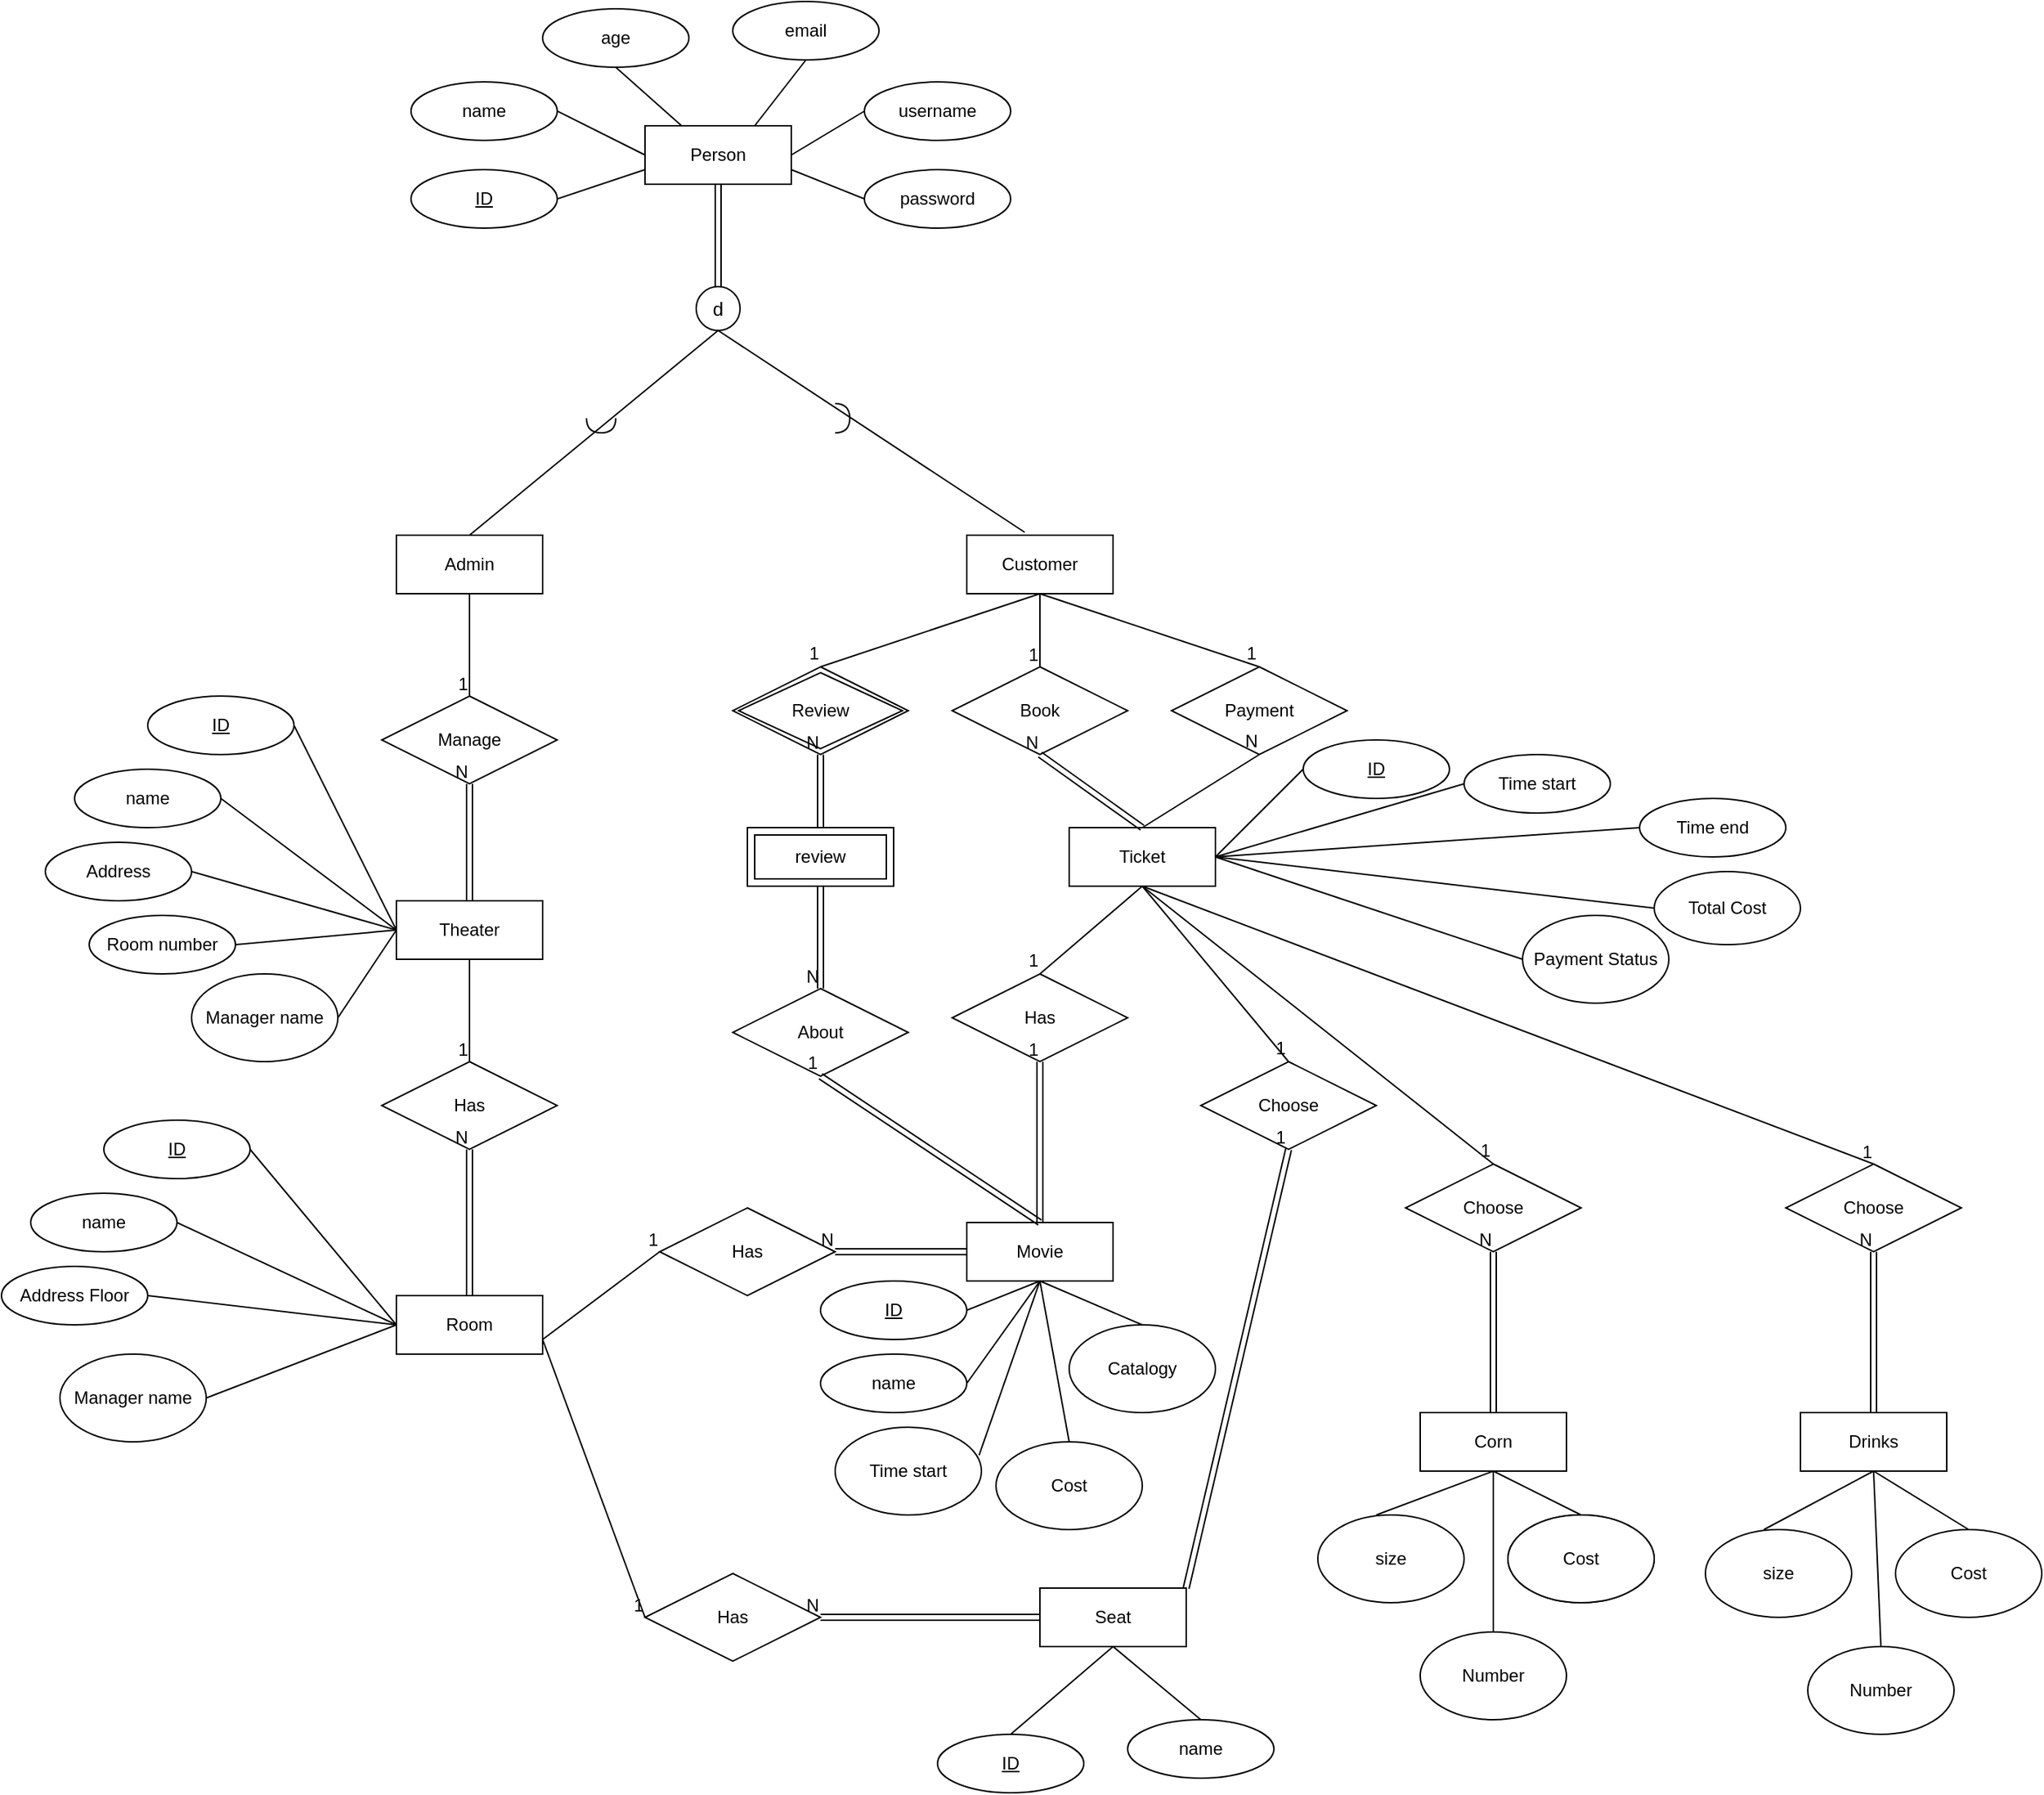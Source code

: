 <mxfile version="26.2.8">
  <diagram name="Page-1" id="jQQS2hTM02gsKOuq-nK2">
    <mxGraphModel grid="1" page="1" gridSize="10" guides="1" tooltips="1" connect="1" arrows="1" fold="1" pageScale="1" pageWidth="850" pageHeight="1100" math="0" shadow="0">
      <root>
        <mxCell id="0" />
        <mxCell id="1" parent="0" />
        <mxCell id="7-ob3IuswTiZcv99BjIB-8" value="Has" style="shape=rhombus;perimeter=rhombusPerimeter;whiteSpace=wrap;html=1;align=center;" vertex="1" parent="1">
          <mxGeometry x="110" y="720" width="120" height="60" as="geometry" />
        </mxCell>
        <mxCell id="_--J6qIQ7UiP5LorRggZ-1" value="Person" style="whiteSpace=wrap;html=1;align=center;" vertex="1" parent="1">
          <mxGeometry x="290" y="80" width="100" height="40" as="geometry" />
        </mxCell>
        <mxCell id="_--J6qIQ7UiP5LorRggZ-2" value="name" style="ellipse;whiteSpace=wrap;html=1;align=center;" vertex="1" parent="1">
          <mxGeometry x="130" y="50" width="100" height="40" as="geometry" />
        </mxCell>
        <mxCell id="_--J6qIQ7UiP5LorRggZ-4" value="email" style="ellipse;whiteSpace=wrap;html=1;align=center;" vertex="1" parent="1">
          <mxGeometry x="350" y="-5" width="100" height="40" as="geometry" />
        </mxCell>
        <mxCell id="_--J6qIQ7UiP5LorRggZ-5" value="username" style="ellipse;whiteSpace=wrap;html=1;align=center;" vertex="1" parent="1">
          <mxGeometry x="440" y="50" width="100" height="40" as="geometry" />
        </mxCell>
        <mxCell id="_--J6qIQ7UiP5LorRggZ-6" value="password" style="ellipse;whiteSpace=wrap;html=1;align=center;" vertex="1" parent="1">
          <mxGeometry x="440" y="110" width="100" height="40" as="geometry" />
        </mxCell>
        <mxCell id="_--J6qIQ7UiP5LorRggZ-7" value="ID" style="ellipse;whiteSpace=wrap;html=1;align=center;fontStyle=4;" vertex="1" parent="1">
          <mxGeometry x="130" y="110" width="100" height="40" as="geometry" />
        </mxCell>
        <mxCell id="_--J6qIQ7UiP5LorRggZ-9" value="age" style="ellipse;whiteSpace=wrap;html=1;align=center;" vertex="1" parent="1">
          <mxGeometry x="220" width="100" height="40" as="geometry" />
        </mxCell>
        <mxCell id="_--J6qIQ7UiP5LorRggZ-11" value="" style="endArrow=none;html=1;rounded=0;exitX=1;exitY=0.5;exitDx=0;exitDy=0;entryX=0;entryY=0.75;entryDx=0;entryDy=0;" edge="1" parent="1" source="_--J6qIQ7UiP5LorRggZ-7" target="_--J6qIQ7UiP5LorRggZ-1">
          <mxGeometry width="50" height="50" relative="1" as="geometry">
            <mxPoint x="400" y="170" as="sourcePoint" />
            <mxPoint x="450" y="120" as="targetPoint" />
          </mxGeometry>
        </mxCell>
        <mxCell id="_--J6qIQ7UiP5LorRggZ-12" value="" style="endArrow=none;html=1;rounded=0;exitX=0;exitY=0.5;exitDx=0;exitDy=0;entryX=1;entryY=0.5;entryDx=0;entryDy=0;" edge="1" parent="1" source="_--J6qIQ7UiP5LorRggZ-1" target="_--J6qIQ7UiP5LorRggZ-2">
          <mxGeometry width="50" height="50" relative="1" as="geometry">
            <mxPoint x="240" y="140" as="sourcePoint" />
            <mxPoint x="300" y="120" as="targetPoint" />
          </mxGeometry>
        </mxCell>
        <mxCell id="_--J6qIQ7UiP5LorRggZ-13" value="" style="endArrow=none;html=1;rounded=0;exitX=0.25;exitY=0;exitDx=0;exitDy=0;entryX=0.5;entryY=1;entryDx=0;entryDy=0;" edge="1" parent="1" source="_--J6qIQ7UiP5LorRggZ-1" target="_--J6qIQ7UiP5LorRggZ-9">
          <mxGeometry width="50" height="50" relative="1" as="geometry">
            <mxPoint x="300" y="110" as="sourcePoint" />
            <mxPoint x="240" y="80" as="targetPoint" />
          </mxGeometry>
        </mxCell>
        <mxCell id="_--J6qIQ7UiP5LorRggZ-14" value="" style="endArrow=none;html=1;rounded=0;exitX=0.75;exitY=0;exitDx=0;exitDy=0;entryX=0.5;entryY=1;entryDx=0;entryDy=0;" edge="1" parent="1" source="_--J6qIQ7UiP5LorRggZ-1" target="_--J6qIQ7UiP5LorRggZ-4">
          <mxGeometry width="50" height="50" relative="1" as="geometry">
            <mxPoint x="325" y="90" as="sourcePoint" />
            <mxPoint x="280" y="50" as="targetPoint" />
          </mxGeometry>
        </mxCell>
        <mxCell id="_--J6qIQ7UiP5LorRggZ-15" value="" style="endArrow=none;html=1;rounded=0;exitX=1;exitY=0.5;exitDx=0;exitDy=0;entryX=0;entryY=0.5;entryDx=0;entryDy=0;" edge="1" parent="1" source="_--J6qIQ7UiP5LorRggZ-1" target="_--J6qIQ7UiP5LorRggZ-5">
          <mxGeometry width="50" height="50" relative="1" as="geometry">
            <mxPoint x="375" y="90" as="sourcePoint" />
            <mxPoint x="410" y="45" as="targetPoint" />
          </mxGeometry>
        </mxCell>
        <mxCell id="_--J6qIQ7UiP5LorRggZ-16" value="" style="endArrow=none;html=1;rounded=0;exitX=1;exitY=0.75;exitDx=0;exitDy=0;entryX=0;entryY=0.5;entryDx=0;entryDy=0;" edge="1" parent="1" source="_--J6qIQ7UiP5LorRggZ-1" target="_--J6qIQ7UiP5LorRggZ-6">
          <mxGeometry width="50" height="50" relative="1" as="geometry">
            <mxPoint x="400" y="110" as="sourcePoint" />
            <mxPoint x="450" y="80" as="targetPoint" />
          </mxGeometry>
        </mxCell>
        <mxCell id="_--J6qIQ7UiP5LorRggZ-20" value="" style="shape=link;html=1;rounded=0;exitX=0.5;exitY=1;exitDx=0;exitDy=0;entryX=0.5;entryY=0;entryDx=0;entryDy=0;" edge="1" parent="1" source="_--J6qIQ7UiP5LorRggZ-1" target="_--J6qIQ7UiP5LorRggZ-21">
          <mxGeometry width="100" relative="1" as="geometry">
            <mxPoint x="370" y="140" as="sourcePoint" />
            <mxPoint x="340" y="240" as="targetPoint" />
          </mxGeometry>
        </mxCell>
        <mxCell id="_--J6qIQ7UiP5LorRggZ-21" value="d" style="ellipse;whiteSpace=wrap;html=1;aspect=fixed;fontFamily=Helvetica;fontSize=13;fontColor=default;labelBackgroundColor=default;" vertex="1" parent="1">
          <mxGeometry x="325.0" y="190" width="30" height="30" as="geometry" />
        </mxCell>
        <mxCell id="_--J6qIQ7UiP5LorRggZ-22" value="" style="endArrow=none;html=1;rounded=0;exitX=0.5;exitY=1;exitDx=0;exitDy=0;entryX=0.5;entryY=0;entryDx=0;entryDy=0;" edge="1" parent="1" source="_--J6qIQ7UiP5LorRggZ-21" target="_--J6qIQ7UiP5LorRggZ-23">
          <mxGeometry width="50" height="50" relative="1" as="geometry">
            <mxPoint x="540" y="170" as="sourcePoint" />
            <mxPoint x="590" y="120" as="targetPoint" />
          </mxGeometry>
        </mxCell>
        <mxCell id="_--J6qIQ7UiP5LorRggZ-23" value="Admin" style="whiteSpace=wrap;html=1;align=center;" vertex="1" parent="1">
          <mxGeometry x="120" y="360" width="100" height="40" as="geometry" />
        </mxCell>
        <mxCell id="_--J6qIQ7UiP5LorRggZ-24" value="Customer" style="whiteSpace=wrap;html=1;align=center;" vertex="1" parent="1">
          <mxGeometry x="510" y="360" width="100" height="40" as="geometry" />
        </mxCell>
        <mxCell id="_--J6qIQ7UiP5LorRggZ-25" value="" style="endArrow=none;html=1;rounded=0;exitX=0.5;exitY=1;exitDx=0;exitDy=0;entryX=0.396;entryY=-0.05;entryDx=0;entryDy=0;entryPerimeter=0;" edge="1" parent="1" source="_--J6qIQ7UiP5LorRggZ-21" target="_--J6qIQ7UiP5LorRggZ-24">
          <mxGeometry width="50" height="50" relative="1" as="geometry">
            <mxPoint x="550" y="180" as="sourcePoint" />
            <mxPoint x="600" y="130" as="targetPoint" />
          </mxGeometry>
        </mxCell>
        <mxCell id="_--J6qIQ7UiP5LorRggZ-26" value="" style="shape=requiredInterface;html=1;verticalLabelPosition=bottom;sketch=0;direction=east;" vertex="1" parent="1">
          <mxGeometry x="420" y="270" width="10" height="20" as="geometry" />
        </mxCell>
        <mxCell id="_--J6qIQ7UiP5LorRggZ-29" value="" style="shape=requiredInterface;html=1;verticalLabelPosition=bottom;sketch=0;direction=south;" vertex="1" parent="1">
          <mxGeometry x="250" y="280" width="20" height="10" as="geometry" />
        </mxCell>
        <mxCell id="_--J6qIQ7UiP5LorRggZ-31" value="Movie" style="whiteSpace=wrap;html=1;align=center;" vertex="1" parent="1">
          <mxGeometry x="510" y="830" width="100" height="40" as="geometry" />
        </mxCell>
        <mxCell id="_--J6qIQ7UiP5LorRggZ-32" value="Theater" style="whiteSpace=wrap;html=1;align=center;" vertex="1" parent="1">
          <mxGeometry x="120" y="610" width="100" height="40" as="geometry" />
        </mxCell>
        <mxCell id="_--J6qIQ7UiP5LorRggZ-33" value="Seat" style="whiteSpace=wrap;html=1;align=center;" vertex="1" parent="1">
          <mxGeometry x="560" y="1080" width="100" height="40" as="geometry" />
        </mxCell>
        <mxCell id="_--J6qIQ7UiP5LorRggZ-34" value="Ticket" style="whiteSpace=wrap;html=1;align=center;" vertex="1" parent="1">
          <mxGeometry x="580" y="560" width="100" height="40" as="geometry" />
        </mxCell>
        <mxCell id="7-ob3IuswTiZcv99BjIB-2" value="Manage" style="shape=rhombus;perimeter=rhombusPerimeter;whiteSpace=wrap;html=1;align=center;" vertex="1" parent="1">
          <mxGeometry x="110" y="470" width="120" height="60" as="geometry" />
        </mxCell>
        <mxCell id="7-ob3IuswTiZcv99BjIB-4" value="" style="endArrow=none;html=1;rounded=0;entryX=0.5;entryY=0;entryDx=0;entryDy=0;exitX=0.5;exitY=1;exitDx=0;exitDy=0;" edge="1" parent="1" source="_--J6qIQ7UiP5LorRggZ-23" target="7-ob3IuswTiZcv99BjIB-2">
          <mxGeometry relative="1" as="geometry">
            <mxPoint x="350" y="560" as="sourcePoint" />
            <mxPoint x="510" y="560" as="targetPoint" />
          </mxGeometry>
        </mxCell>
        <mxCell id="7-ob3IuswTiZcv99BjIB-5" value="1" style="resizable=0;html=1;whiteSpace=wrap;align=right;verticalAlign=bottom;" connectable="0" vertex="1" parent="7-ob3IuswTiZcv99BjIB-4">
          <mxGeometry x="1" relative="1" as="geometry" />
        </mxCell>
        <mxCell id="7-ob3IuswTiZcv99BjIB-6" value="" style="shape=link;html=1;rounded=0;entryX=0.5;entryY=1;entryDx=0;entryDy=0;exitX=0.5;exitY=0;exitDx=0;exitDy=0;" edge="1" parent="1" source="_--J6qIQ7UiP5LorRggZ-32" target="7-ob3IuswTiZcv99BjIB-2">
          <mxGeometry relative="1" as="geometry">
            <mxPoint x="350" y="560" as="sourcePoint" />
            <mxPoint x="510" y="560" as="targetPoint" />
          </mxGeometry>
        </mxCell>
        <mxCell id="7-ob3IuswTiZcv99BjIB-7" value="N" style="resizable=0;html=1;whiteSpace=wrap;align=right;verticalAlign=bottom;" connectable="0" vertex="1" parent="7-ob3IuswTiZcv99BjIB-6">
          <mxGeometry x="1" relative="1" as="geometry" />
        </mxCell>
        <mxCell id="7-ob3IuswTiZcv99BjIB-9" value="Room" style="whiteSpace=wrap;html=1;align=center;" vertex="1" parent="1">
          <mxGeometry x="120" y="880" width="100" height="40" as="geometry" />
        </mxCell>
        <mxCell id="7-ob3IuswTiZcv99BjIB-10" value="" style="endArrow=none;html=1;rounded=0;entryX=0.5;entryY=0;entryDx=0;entryDy=0;exitX=0.5;exitY=1;exitDx=0;exitDy=0;" edge="1" parent="1" source="_--J6qIQ7UiP5LorRggZ-32" target="7-ob3IuswTiZcv99BjIB-8">
          <mxGeometry relative="1" as="geometry">
            <mxPoint x="180" y="410" as="sourcePoint" />
            <mxPoint x="180" y="480" as="targetPoint" />
          </mxGeometry>
        </mxCell>
        <mxCell id="7-ob3IuswTiZcv99BjIB-11" value="1" style="resizable=0;html=1;whiteSpace=wrap;align=right;verticalAlign=bottom;" connectable="0" vertex="1" parent="7-ob3IuswTiZcv99BjIB-10">
          <mxGeometry x="1" relative="1" as="geometry" />
        </mxCell>
        <mxCell id="7-ob3IuswTiZcv99BjIB-12" value="" style="shape=link;html=1;rounded=0;entryX=0.5;entryY=1;entryDx=0;entryDy=0;exitX=0.5;exitY=0;exitDx=0;exitDy=0;" edge="1" parent="1" source="7-ob3IuswTiZcv99BjIB-9" target="7-ob3IuswTiZcv99BjIB-8">
          <mxGeometry relative="1" as="geometry">
            <mxPoint x="180" y="620" as="sourcePoint" />
            <mxPoint x="180" y="540" as="targetPoint" />
          </mxGeometry>
        </mxCell>
        <mxCell id="7-ob3IuswTiZcv99BjIB-13" value="N" style="resizable=0;html=1;whiteSpace=wrap;align=right;verticalAlign=bottom;" connectable="0" vertex="1" parent="7-ob3IuswTiZcv99BjIB-12">
          <mxGeometry x="1" relative="1" as="geometry" />
        </mxCell>
        <mxCell id="7-ob3IuswTiZcv99BjIB-17" value="Has" style="shape=rhombus;perimeter=rhombusPerimeter;whiteSpace=wrap;html=1;align=center;" vertex="1" parent="1">
          <mxGeometry x="300" y="820" width="120" height="60" as="geometry" />
        </mxCell>
        <mxCell id="7-ob3IuswTiZcv99BjIB-18" value="Has" style="shape=rhombus;perimeter=rhombusPerimeter;whiteSpace=wrap;html=1;align=center;" vertex="1" parent="1">
          <mxGeometry x="290" y="1070" width="120" height="60" as="geometry" />
        </mxCell>
        <mxCell id="7-ob3IuswTiZcv99BjIB-19" value="" style="endArrow=none;html=1;rounded=0;entryX=0;entryY=0.5;entryDx=0;entryDy=0;exitX=1;exitY=0.75;exitDx=0;exitDy=0;" edge="1" parent="1" source="7-ob3IuswTiZcv99BjIB-9" target="7-ob3IuswTiZcv99BjIB-17">
          <mxGeometry relative="1" as="geometry">
            <mxPoint x="350" y="820" as="sourcePoint" />
            <mxPoint x="510" y="820" as="targetPoint" />
          </mxGeometry>
        </mxCell>
        <mxCell id="7-ob3IuswTiZcv99BjIB-20" value="1" style="resizable=0;html=1;whiteSpace=wrap;align=right;verticalAlign=bottom;" connectable="0" vertex="1" parent="7-ob3IuswTiZcv99BjIB-19">
          <mxGeometry x="1" relative="1" as="geometry" />
        </mxCell>
        <mxCell id="7-ob3IuswTiZcv99BjIB-21" value="" style="endArrow=none;html=1;rounded=0;entryX=0;entryY=0.5;entryDx=0;entryDy=0;exitX=1;exitY=0.75;exitDx=0;exitDy=0;" edge="1" parent="1" source="7-ob3IuswTiZcv99BjIB-9" target="7-ob3IuswTiZcv99BjIB-18">
          <mxGeometry relative="1" as="geometry">
            <mxPoint x="350" y="820" as="sourcePoint" />
            <mxPoint x="510" y="820" as="targetPoint" />
          </mxGeometry>
        </mxCell>
        <mxCell id="7-ob3IuswTiZcv99BjIB-22" value="1" style="resizable=0;html=1;whiteSpace=wrap;align=right;verticalAlign=bottom;" connectable="0" vertex="1" parent="7-ob3IuswTiZcv99BjIB-21">
          <mxGeometry x="1" relative="1" as="geometry" />
        </mxCell>
        <mxCell id="7-ob3IuswTiZcv99BjIB-23" value="" style="shape=link;html=1;rounded=0;entryX=1;entryY=0.5;entryDx=0;entryDy=0;exitX=0;exitY=0.5;exitDx=0;exitDy=0;" edge="1" parent="1" source="_--J6qIQ7UiP5LorRggZ-31" target="7-ob3IuswTiZcv99BjIB-17">
          <mxGeometry relative="1" as="geometry">
            <mxPoint x="350" y="820" as="sourcePoint" />
            <mxPoint x="510" y="820" as="targetPoint" />
          </mxGeometry>
        </mxCell>
        <mxCell id="7-ob3IuswTiZcv99BjIB-24" value="N" style="resizable=0;html=1;whiteSpace=wrap;align=right;verticalAlign=bottom;" connectable="0" vertex="1" parent="7-ob3IuswTiZcv99BjIB-23">
          <mxGeometry x="1" relative="1" as="geometry" />
        </mxCell>
        <mxCell id="7-ob3IuswTiZcv99BjIB-25" value="" style="shape=link;html=1;rounded=0;entryX=1;entryY=0.5;entryDx=0;entryDy=0;exitX=0;exitY=0.5;exitDx=0;exitDy=0;" edge="1" parent="1" source="_--J6qIQ7UiP5LorRggZ-33" target="7-ob3IuswTiZcv99BjIB-18">
          <mxGeometry relative="1" as="geometry">
            <mxPoint x="350" y="820" as="sourcePoint" />
            <mxPoint x="510" y="820" as="targetPoint" />
          </mxGeometry>
        </mxCell>
        <mxCell id="7-ob3IuswTiZcv99BjIB-26" value="N" style="resizable=0;html=1;whiteSpace=wrap;align=right;verticalAlign=bottom;" connectable="0" vertex="1" parent="7-ob3IuswTiZcv99BjIB-25">
          <mxGeometry x="1" relative="1" as="geometry" />
        </mxCell>
        <mxCell id="7-ob3IuswTiZcv99BjIB-27" value="Book" style="shape=rhombus;perimeter=rhombusPerimeter;whiteSpace=wrap;html=1;align=center;" vertex="1" parent="1">
          <mxGeometry x="500" y="450" width="120" height="60" as="geometry" />
        </mxCell>
        <mxCell id="7-ob3IuswTiZcv99BjIB-28" value="" style="endArrow=none;html=1;rounded=0;entryX=0.5;entryY=0;entryDx=0;entryDy=0;exitX=0.5;exitY=1;exitDx=0;exitDy=0;" edge="1" parent="1" source="_--J6qIQ7UiP5LorRggZ-24" target="7-ob3IuswTiZcv99BjIB-27">
          <mxGeometry relative="1" as="geometry">
            <mxPoint x="400" y="530" as="sourcePoint" />
            <mxPoint x="520" y="830" as="targetPoint" />
          </mxGeometry>
        </mxCell>
        <mxCell id="7-ob3IuswTiZcv99BjIB-29" value="1" style="resizable=0;html=1;whiteSpace=wrap;align=right;verticalAlign=bottom;" connectable="0" vertex="1" parent="7-ob3IuswTiZcv99BjIB-28">
          <mxGeometry x="1" relative="1" as="geometry" />
        </mxCell>
        <mxCell id="7-ob3IuswTiZcv99BjIB-30" value="" style="shape=link;html=1;rounded=0;entryX=0.5;entryY=1;entryDx=0;entryDy=0;exitX=0.5;exitY=0;exitDx=0;exitDy=0;" edge="1" parent="1" source="_--J6qIQ7UiP5LorRggZ-34" target="7-ob3IuswTiZcv99BjIB-27">
          <mxGeometry relative="1" as="geometry">
            <mxPoint x="560" y="860" as="sourcePoint" />
            <mxPoint x="520" y="830" as="targetPoint" />
          </mxGeometry>
        </mxCell>
        <mxCell id="7-ob3IuswTiZcv99BjIB-31" value="N" style="resizable=0;html=1;whiteSpace=wrap;align=right;verticalAlign=bottom;" connectable="0" vertex="1" parent="7-ob3IuswTiZcv99BjIB-30">
          <mxGeometry x="1" relative="1" as="geometry" />
        </mxCell>
        <mxCell id="7-ob3IuswTiZcv99BjIB-35" value="Payment" style="shape=rhombus;perimeter=rhombusPerimeter;whiteSpace=wrap;html=1;align=center;" vertex="1" parent="1">
          <mxGeometry x="650" y="450" width="120" height="60" as="geometry" />
        </mxCell>
        <mxCell id="7-ob3IuswTiZcv99BjIB-36" value="" style="endArrow=none;html=1;rounded=0;entryX=0.5;entryY=0;entryDx=0;entryDy=0;exitX=0.5;exitY=1;exitDx=0;exitDy=0;" edge="1" parent="1" source="_--J6qIQ7UiP5LorRggZ-24" target="7-ob3IuswTiZcv99BjIB-35">
          <mxGeometry relative="1" as="geometry">
            <mxPoint x="720" y="400" as="sourcePoint" />
            <mxPoint x="680" y="830" as="targetPoint" />
          </mxGeometry>
        </mxCell>
        <mxCell id="7-ob3IuswTiZcv99BjIB-37" value="1" style="resizable=0;html=1;whiteSpace=wrap;align=right;verticalAlign=bottom;" connectable="0" vertex="1" parent="7-ob3IuswTiZcv99BjIB-36">
          <mxGeometry x="1" relative="1" as="geometry" />
        </mxCell>
        <mxCell id="7-ob3IuswTiZcv99BjIB-40" value="Has" style="shape=rhombus;perimeter=rhombusPerimeter;whiteSpace=wrap;html=1;align=center;" vertex="1" parent="1">
          <mxGeometry x="500" y="660" width="120" height="60" as="geometry" />
        </mxCell>
        <mxCell id="7-ob3IuswTiZcv99BjIB-41" value="" style="endArrow=none;html=1;rounded=0;entryX=0.5;entryY=0;entryDx=0;entryDy=0;exitX=0.5;exitY=1;exitDx=0;exitDy=0;" edge="1" parent="1" source="_--J6qIQ7UiP5LorRggZ-34" target="7-ob3IuswTiZcv99BjIB-40">
          <mxGeometry relative="1" as="geometry">
            <mxPoint x="770" y="500" as="sourcePoint" />
            <mxPoint x="730" y="730" as="targetPoint" />
          </mxGeometry>
        </mxCell>
        <mxCell id="7-ob3IuswTiZcv99BjIB-42" value="1" style="resizable=0;html=1;whiteSpace=wrap;align=right;verticalAlign=bottom;" connectable="0" vertex="1" parent="7-ob3IuswTiZcv99BjIB-41">
          <mxGeometry x="1" relative="1" as="geometry" />
        </mxCell>
        <mxCell id="7-ob3IuswTiZcv99BjIB-45" value="" style="shape=link;html=1;rounded=0;entryX=0.5;entryY=1;entryDx=0;entryDy=0;exitX=0.5;exitY=0;exitDx=0;exitDy=0;" edge="1" parent="1" source="_--J6qIQ7UiP5LorRggZ-31" target="7-ob3IuswTiZcv99BjIB-40">
          <mxGeometry relative="1" as="geometry">
            <mxPoint x="350" y="800" as="sourcePoint" />
            <mxPoint x="510" y="800" as="targetPoint" />
          </mxGeometry>
        </mxCell>
        <mxCell id="7-ob3IuswTiZcv99BjIB-46" value="1" style="resizable=0;html=1;whiteSpace=wrap;align=right;verticalAlign=bottom;" connectable="0" vertex="1" parent="7-ob3IuswTiZcv99BjIB-45">
          <mxGeometry x="1" relative="1" as="geometry" />
        </mxCell>
        <mxCell id="7-ob3IuswTiZcv99BjIB-47" value="" style="endArrow=none;html=1;rounded=0;entryX=0.5;entryY=1;entryDx=0;entryDy=0;exitX=0.5;exitY=0;exitDx=0;exitDy=0;" edge="1" parent="1" source="_--J6qIQ7UiP5LorRggZ-34" target="7-ob3IuswTiZcv99BjIB-35">
          <mxGeometry relative="1" as="geometry">
            <mxPoint x="350" y="550" as="sourcePoint" />
            <mxPoint x="510" y="550" as="targetPoint" />
          </mxGeometry>
        </mxCell>
        <mxCell id="7-ob3IuswTiZcv99BjIB-48" value="N" style="resizable=0;html=1;whiteSpace=wrap;align=right;verticalAlign=bottom;" connectable="0" vertex="1" parent="7-ob3IuswTiZcv99BjIB-47">
          <mxGeometry x="1" relative="1" as="geometry" />
        </mxCell>
        <mxCell id="7-ob3IuswTiZcv99BjIB-49" value="Choose" style="shape=rhombus;perimeter=rhombusPerimeter;whiteSpace=wrap;html=1;align=center;" vertex="1" parent="1">
          <mxGeometry x="670" y="720" width="120" height="60" as="geometry" />
        </mxCell>
        <mxCell id="7-ob3IuswTiZcv99BjIB-50" value="" style="endArrow=none;html=1;rounded=0;entryX=0.5;entryY=0;entryDx=0;entryDy=0;exitX=0.5;exitY=1;exitDx=0;exitDy=0;" edge="1" parent="1" source="_--J6qIQ7UiP5LorRggZ-34" target="7-ob3IuswTiZcv99BjIB-49">
          <mxGeometry relative="1" as="geometry">
            <mxPoint x="730" y="600" as="sourcePoint" />
            <mxPoint x="900" y="730" as="targetPoint" />
          </mxGeometry>
        </mxCell>
        <mxCell id="7-ob3IuswTiZcv99BjIB-51" value="1" style="resizable=0;html=1;whiteSpace=wrap;align=right;verticalAlign=bottom;" connectable="0" vertex="1" parent="7-ob3IuswTiZcv99BjIB-50">
          <mxGeometry x="1" relative="1" as="geometry" />
        </mxCell>
        <mxCell id="7-ob3IuswTiZcv99BjIB-52" value="" style="shape=link;html=1;rounded=0;entryX=0.5;entryY=1;entryDx=0;entryDy=0;exitX=1;exitY=0;exitDx=0;exitDy=0;" edge="1" parent="1" source="_--J6qIQ7UiP5LorRggZ-33" target="7-ob3IuswTiZcv99BjIB-49">
          <mxGeometry relative="1" as="geometry">
            <mxPoint x="730" y="830" as="sourcePoint" />
            <mxPoint x="680" y="800" as="targetPoint" />
          </mxGeometry>
        </mxCell>
        <mxCell id="7-ob3IuswTiZcv99BjIB-53" value="1" style="resizable=0;html=1;whiteSpace=wrap;align=right;verticalAlign=bottom;" connectable="0" vertex="1" parent="7-ob3IuswTiZcv99BjIB-52">
          <mxGeometry x="1" relative="1" as="geometry" />
        </mxCell>
        <mxCell id="7-ob3IuswTiZcv99BjIB-54" value="Review" style="shape=rhombus;double=1;perimeter=rhombusPerimeter;whiteSpace=wrap;html=1;align=center;" vertex="1" parent="1">
          <mxGeometry x="350" y="450" width="120" height="60" as="geometry" />
        </mxCell>
        <mxCell id="7-ob3IuswTiZcv99BjIB-55" value="" style="endArrow=none;html=1;rounded=0;entryX=0.5;entryY=0;entryDx=0;entryDy=0;exitX=0.5;exitY=1;exitDx=0;exitDy=0;" edge="1" parent="1" source="_--J6qIQ7UiP5LorRggZ-24" target="7-ob3IuswTiZcv99BjIB-54">
          <mxGeometry relative="1" as="geometry">
            <mxPoint x="350" y="540" as="sourcePoint" />
            <mxPoint x="510" y="540" as="targetPoint" />
          </mxGeometry>
        </mxCell>
        <mxCell id="7-ob3IuswTiZcv99BjIB-56" value="1" style="resizable=0;html=1;whiteSpace=wrap;align=right;verticalAlign=bottom;" connectable="0" vertex="1" parent="7-ob3IuswTiZcv99BjIB-55">
          <mxGeometry x="1" relative="1" as="geometry" />
        </mxCell>
        <mxCell id="7-ob3IuswTiZcv99BjIB-57" value="" style="shape=link;html=1;rounded=0;entryX=0.5;entryY=1;entryDx=0;entryDy=0;exitX=0.5;exitY=0;exitDx=0;exitDy=0;" edge="1" parent="1" source="7-ob3IuswTiZcv99BjIB-59" target="7-ob3IuswTiZcv99BjIB-54">
          <mxGeometry relative="1" as="geometry">
            <mxPoint x="410" y="600" as="sourcePoint" />
            <mxPoint x="510" y="540" as="targetPoint" />
          </mxGeometry>
        </mxCell>
        <mxCell id="7-ob3IuswTiZcv99BjIB-58" value="N" style="resizable=0;html=1;whiteSpace=wrap;align=right;verticalAlign=bottom;" connectable="0" vertex="1" parent="7-ob3IuswTiZcv99BjIB-57">
          <mxGeometry x="1" relative="1" as="geometry" />
        </mxCell>
        <mxCell id="7-ob3IuswTiZcv99BjIB-59" value="review" style="shape=ext;margin=3;double=1;whiteSpace=wrap;html=1;align=center;" vertex="1" parent="1">
          <mxGeometry x="360" y="560" width="100" height="40" as="geometry" />
        </mxCell>
        <mxCell id="7-ob3IuswTiZcv99BjIB-60" value="About" style="shape=rhombus;perimeter=rhombusPerimeter;whiteSpace=wrap;html=1;align=center;" vertex="1" parent="1">
          <mxGeometry x="350" y="670" width="120" height="60" as="geometry" />
        </mxCell>
        <mxCell id="7-ob3IuswTiZcv99BjIB-63" value="" style="shape=link;html=1;rounded=0;exitX=0.5;exitY=1;exitDx=0;exitDy=0;entryX=0.5;entryY=0;entryDx=0;entryDy=0;" edge="1" parent="1" source="7-ob3IuswTiZcv99BjIB-59" target="7-ob3IuswTiZcv99BjIB-60">
          <mxGeometry relative="1" as="geometry">
            <mxPoint x="570" y="570" as="sourcePoint" />
            <mxPoint x="410" y="670" as="targetPoint" />
          </mxGeometry>
        </mxCell>
        <mxCell id="7-ob3IuswTiZcv99BjIB-64" value="N" style="resizable=0;html=1;whiteSpace=wrap;align=right;verticalAlign=bottom;" connectable="0" vertex="1" parent="7-ob3IuswTiZcv99BjIB-63">
          <mxGeometry x="1" relative="1" as="geometry" />
        </mxCell>
        <mxCell id="7-ob3IuswTiZcv99BjIB-65" value="" style="shape=link;html=1;rounded=0;exitX=0.5;exitY=0;exitDx=0;exitDy=0;entryX=0.5;entryY=1;entryDx=0;entryDy=0;" edge="1" parent="1" source="_--J6qIQ7UiP5LorRggZ-31" target="7-ob3IuswTiZcv99BjIB-60">
          <mxGeometry relative="1" as="geometry">
            <mxPoint x="320" y="730" as="sourcePoint" />
            <mxPoint x="480" y="730" as="targetPoint" />
          </mxGeometry>
        </mxCell>
        <mxCell id="7-ob3IuswTiZcv99BjIB-66" value="1" style="resizable=0;html=1;whiteSpace=wrap;align=right;verticalAlign=bottom;" connectable="0" vertex="1" parent="7-ob3IuswTiZcv99BjIB-65">
          <mxGeometry x="1" relative="1" as="geometry" />
        </mxCell>
        <mxCell id="7-ob3IuswTiZcv99BjIB-67" value="name" style="ellipse;whiteSpace=wrap;html=1;align=center;" vertex="1" parent="1">
          <mxGeometry x="-100" y="520" width="100" height="40" as="geometry" />
        </mxCell>
        <mxCell id="7-ob3IuswTiZcv99BjIB-68" value="Address" style="ellipse;whiteSpace=wrap;html=1;align=center;" vertex="1" parent="1">
          <mxGeometry x="-120" y="570" width="100" height="40" as="geometry" />
        </mxCell>
        <mxCell id="7-ob3IuswTiZcv99BjIB-69" value="Room number" style="ellipse;whiteSpace=wrap;html=1;align=center;" vertex="1" parent="1">
          <mxGeometry x="-90" y="620" width="100" height="40" as="geometry" />
        </mxCell>
        <mxCell id="7-ob3IuswTiZcv99BjIB-70" value="Manager name" style="ellipse;whiteSpace=wrap;html=1;align=center;" vertex="1" parent="1">
          <mxGeometry x="-20" y="660" width="100" height="60" as="geometry" />
        </mxCell>
        <mxCell id="7-ob3IuswTiZcv99BjIB-72" value="ID" style="ellipse;whiteSpace=wrap;html=1;align=center;fontStyle=4;" vertex="1" parent="1">
          <mxGeometry x="-50" y="470" width="100" height="40" as="geometry" />
        </mxCell>
        <mxCell id="7-ob3IuswTiZcv99BjIB-74" value="" style="endArrow=none;html=1;rounded=0;exitX=0;exitY=0.5;exitDx=0;exitDy=0;entryX=1;entryY=0.5;entryDx=0;entryDy=0;" edge="1" parent="1" source="_--J6qIQ7UiP5LorRggZ-32" target="7-ob3IuswTiZcv99BjIB-72">
          <mxGeometry width="50" height="50" relative="1" as="geometry">
            <mxPoint x="240" y="140" as="sourcePoint" />
            <mxPoint x="300" y="120" as="targetPoint" />
          </mxGeometry>
        </mxCell>
        <mxCell id="7-ob3IuswTiZcv99BjIB-75" value="" style="endArrow=none;html=1;rounded=0;exitX=0;exitY=0.5;exitDx=0;exitDy=0;entryX=1;entryY=0.5;entryDx=0;entryDy=0;" edge="1" parent="1" source="_--J6qIQ7UiP5LorRggZ-32" target="7-ob3IuswTiZcv99BjIB-67">
          <mxGeometry width="50" height="50" relative="1" as="geometry">
            <mxPoint x="130" y="640" as="sourcePoint" />
            <mxPoint x="60" y="500" as="targetPoint" />
          </mxGeometry>
        </mxCell>
        <mxCell id="7-ob3IuswTiZcv99BjIB-76" value="" style="endArrow=none;html=1;rounded=0;exitX=0;exitY=0.5;exitDx=0;exitDy=0;entryX=1;entryY=0.5;entryDx=0;entryDy=0;" edge="1" parent="1" source="_--J6qIQ7UiP5LorRggZ-32" target="7-ob3IuswTiZcv99BjIB-68">
          <mxGeometry width="50" height="50" relative="1" as="geometry">
            <mxPoint x="130" y="640" as="sourcePoint" />
            <mxPoint x="10" y="550" as="targetPoint" />
          </mxGeometry>
        </mxCell>
        <mxCell id="7-ob3IuswTiZcv99BjIB-77" value="" style="endArrow=none;html=1;rounded=0;exitX=0;exitY=0.5;exitDx=0;exitDy=0;entryX=1;entryY=0.5;entryDx=0;entryDy=0;" edge="1" parent="1" source="_--J6qIQ7UiP5LorRggZ-32" target="7-ob3IuswTiZcv99BjIB-69">
          <mxGeometry width="50" height="50" relative="1" as="geometry">
            <mxPoint x="140" y="650" as="sourcePoint" />
            <mxPoint x="-10" y="600" as="targetPoint" />
          </mxGeometry>
        </mxCell>
        <mxCell id="7-ob3IuswTiZcv99BjIB-78" value="" style="endArrow=none;html=1;rounded=0;exitX=0;exitY=0.5;exitDx=0;exitDy=0;entryX=1;entryY=0.5;entryDx=0;entryDy=0;" edge="1" parent="1" source="_--J6qIQ7UiP5LorRggZ-32" target="7-ob3IuswTiZcv99BjIB-70">
          <mxGeometry width="50" height="50" relative="1" as="geometry">
            <mxPoint x="150" y="660" as="sourcePoint" />
            <mxPoint x="20" y="650" as="targetPoint" />
          </mxGeometry>
        </mxCell>
        <mxCell id="7-ob3IuswTiZcv99BjIB-79" value="name" style="ellipse;whiteSpace=wrap;html=1;align=center;" vertex="1" parent="1">
          <mxGeometry x="-130" y="810" width="100" height="40" as="geometry" />
        </mxCell>
        <mxCell id="7-ob3IuswTiZcv99BjIB-80" value="Address Floor" style="ellipse;whiteSpace=wrap;html=1;align=center;" vertex="1" parent="1">
          <mxGeometry x="-150" y="860" width="100" height="40" as="geometry" />
        </mxCell>
        <mxCell id="7-ob3IuswTiZcv99BjIB-82" value="Manager name" style="ellipse;whiteSpace=wrap;html=1;align=center;" vertex="1" parent="1">
          <mxGeometry x="-110" y="920" width="100" height="60" as="geometry" />
        </mxCell>
        <mxCell id="7-ob3IuswTiZcv99BjIB-83" value="ID" style="ellipse;whiteSpace=wrap;html=1;align=center;fontStyle=4;" vertex="1" parent="1">
          <mxGeometry x="-80" y="760" width="100" height="40" as="geometry" />
        </mxCell>
        <mxCell id="7-ob3IuswTiZcv99BjIB-84" value="" style="endArrow=none;html=1;rounded=0;exitX=0;exitY=0.5;exitDx=0;exitDy=0;entryX=1;entryY=0.5;entryDx=0;entryDy=0;" edge="1" parent="1" source="7-ob3IuswTiZcv99BjIB-9" target="7-ob3IuswTiZcv99BjIB-83">
          <mxGeometry width="50" height="50" relative="1" as="geometry">
            <mxPoint x="90" y="920" as="sourcePoint" />
            <mxPoint x="270" y="410" as="targetPoint" />
          </mxGeometry>
        </mxCell>
        <mxCell id="7-ob3IuswTiZcv99BjIB-85" value="" style="endArrow=none;html=1;rounded=0;exitX=0;exitY=0.5;exitDx=0;exitDy=0;entryX=1;entryY=0.5;entryDx=0;entryDy=0;" edge="1" parent="1" source="7-ob3IuswTiZcv99BjIB-9" target="7-ob3IuswTiZcv99BjIB-79">
          <mxGeometry width="50" height="50" relative="1" as="geometry">
            <mxPoint x="90" y="920" as="sourcePoint" />
            <mxPoint x="30" y="790" as="targetPoint" />
          </mxGeometry>
        </mxCell>
        <mxCell id="7-ob3IuswTiZcv99BjIB-86" value="" style="endArrow=none;html=1;rounded=0;exitX=0;exitY=0.5;exitDx=0;exitDy=0;entryX=1;entryY=0.5;entryDx=0;entryDy=0;" edge="1" parent="1" source="7-ob3IuswTiZcv99BjIB-9" target="7-ob3IuswTiZcv99BjIB-80">
          <mxGeometry width="50" height="50" relative="1" as="geometry">
            <mxPoint x="90" y="920" as="sourcePoint" />
            <mxPoint x="-20" y="840" as="targetPoint" />
          </mxGeometry>
        </mxCell>
        <mxCell id="7-ob3IuswTiZcv99BjIB-88" value="" style="endArrow=none;html=1;rounded=0;exitX=0;exitY=0.5;exitDx=0;exitDy=0;entryX=1;entryY=0.5;entryDx=0;entryDy=0;" edge="1" parent="1" source="7-ob3IuswTiZcv99BjIB-9" target="7-ob3IuswTiZcv99BjIB-82">
          <mxGeometry width="50" height="50" relative="1" as="geometry">
            <mxPoint x="90" y="920" as="sourcePoint" />
            <mxPoint x="-10" y="940" as="targetPoint" />
          </mxGeometry>
        </mxCell>
        <mxCell id="7-ob3IuswTiZcv99BjIB-89" value="name" style="ellipse;whiteSpace=wrap;html=1;align=center;" vertex="1" parent="1">
          <mxGeometry x="620" y="1170" width="100" height="40" as="geometry" />
        </mxCell>
        <mxCell id="7-ob3IuswTiZcv99BjIB-90" value="ID" style="ellipse;whiteSpace=wrap;html=1;align=center;fontStyle=4;" vertex="1" parent="1">
          <mxGeometry x="490" y="1180" width="100" height="40" as="geometry" />
        </mxCell>
        <mxCell id="7-ob3IuswTiZcv99BjIB-91" value="" style="endArrow=none;html=1;rounded=0;entryX=0.5;entryY=0;entryDx=0;entryDy=0;exitX=0.5;exitY=1;exitDx=0;exitDy=0;" edge="1" parent="1" source="_--J6qIQ7UiP5LorRggZ-33" target="7-ob3IuswTiZcv99BjIB-90">
          <mxGeometry width="50" height="50" relative="1" as="geometry">
            <mxPoint x="600" y="1010" as="sourcePoint" />
            <mxPoint x="780" y="700" as="targetPoint" />
          </mxGeometry>
        </mxCell>
        <mxCell id="7-ob3IuswTiZcv99BjIB-92" value="" style="endArrow=none;html=1;rounded=0;exitX=0.5;exitY=1;exitDx=0;exitDy=0;entryX=0.5;entryY=0;entryDx=0;entryDy=0;" edge="1" parent="1" source="_--J6qIQ7UiP5LorRggZ-33" target="7-ob3IuswTiZcv99BjIB-89">
          <mxGeometry width="50" height="50" relative="1" as="geometry">
            <mxPoint x="630" y="1190" as="sourcePoint" />
            <mxPoint x="540" y="1080" as="targetPoint" />
          </mxGeometry>
        </mxCell>
        <mxCell id="7-ob3IuswTiZcv99BjIB-94" value="name" style="ellipse;whiteSpace=wrap;html=1;align=center;" vertex="1" parent="1">
          <mxGeometry x="410" y="920" width="100" height="40" as="geometry" />
        </mxCell>
        <mxCell id="7-ob3IuswTiZcv99BjIB-95" value="Catalogy" style="ellipse;whiteSpace=wrap;html=1;align=center;" vertex="1" parent="1">
          <mxGeometry x="580" y="900" width="100" height="60" as="geometry" />
        </mxCell>
        <mxCell id="7-ob3IuswTiZcv99BjIB-96" value="ID" style="ellipse;whiteSpace=wrap;html=1;align=center;fontStyle=4;" vertex="1" parent="1">
          <mxGeometry x="410" y="870" width="100" height="40" as="geometry" />
        </mxCell>
        <mxCell id="7-ob3IuswTiZcv99BjIB-97" value="" style="endArrow=none;html=1;rounded=0;exitX=0.5;exitY=1;exitDx=0;exitDy=0;entryX=1;entryY=0.5;entryDx=0;entryDy=0;" edge="1" parent="1" source="_--J6qIQ7UiP5LorRggZ-31" target="7-ob3IuswTiZcv99BjIB-96">
          <mxGeometry width="50" height="50" relative="1" as="geometry">
            <mxPoint x="610" y="1010" as="sourcePoint" />
            <mxPoint x="760" y="520" as="targetPoint" />
          </mxGeometry>
        </mxCell>
        <mxCell id="7-ob3IuswTiZcv99BjIB-98" value="" style="endArrow=none;html=1;rounded=0;exitX=0.5;exitY=1;exitDx=0;exitDy=0;entryX=1;entryY=0.5;entryDx=0;entryDy=0;" edge="1" parent="1" source="_--J6qIQ7UiP5LorRggZ-31" target="7-ob3IuswTiZcv99BjIB-94">
          <mxGeometry width="50" height="50" relative="1" as="geometry">
            <mxPoint x="610" y="1010" as="sourcePoint" />
            <mxPoint x="520" y="900" as="targetPoint" />
          </mxGeometry>
        </mxCell>
        <mxCell id="7-ob3IuswTiZcv99BjIB-99" value="" style="endArrow=none;html=1;rounded=0;exitX=0.5;exitY=1;exitDx=0;exitDy=0;entryX=0.5;entryY=0;entryDx=0;entryDy=0;" edge="1" parent="1" source="_--J6qIQ7UiP5LorRggZ-31" target="7-ob3IuswTiZcv99BjIB-101">
          <mxGeometry width="50" height="50" relative="1" as="geometry">
            <mxPoint x="610" y="1010" as="sourcePoint" />
            <mxPoint x="440" y="990" as="targetPoint" />
            <Array as="points" />
          </mxGeometry>
        </mxCell>
        <mxCell id="7-ob3IuswTiZcv99BjIB-100" value="" style="endArrow=none;html=1;rounded=0;exitX=0.5;exitY=1;exitDx=0;exitDy=0;entryX=0.5;entryY=0;entryDx=0;entryDy=0;" edge="1" parent="1" source="_--J6qIQ7UiP5LorRggZ-31" target="7-ob3IuswTiZcv99BjIB-95">
          <mxGeometry width="50" height="50" relative="1" as="geometry">
            <mxPoint x="610" y="1010" as="sourcePoint" />
            <mxPoint x="480" y="1050" as="targetPoint" />
          </mxGeometry>
        </mxCell>
        <mxCell id="7-ob3IuswTiZcv99BjIB-101" value="Cost" style="ellipse;whiteSpace=wrap;html=1;align=center;" vertex="1" parent="1">
          <mxGeometry x="530" y="980" width="100" height="60" as="geometry" />
        </mxCell>
        <mxCell id="7-ob3IuswTiZcv99BjIB-103" value="" style="endArrow=none;html=1;rounded=0;exitX=0.5;exitY=1;exitDx=0;exitDy=0;entryX=0.984;entryY=0.32;entryDx=0;entryDy=0;entryPerimeter=0;" edge="1" parent="1" source="_--J6qIQ7UiP5LorRggZ-31" target="7-ob3IuswTiZcv99BjIB-104">
          <mxGeometry width="50" height="50" relative="1" as="geometry">
            <mxPoint x="470" y="900" as="sourcePoint" />
            <mxPoint x="350" y="1020" as="targetPoint" />
            <Array as="points" />
          </mxGeometry>
        </mxCell>
        <mxCell id="7-ob3IuswTiZcv99BjIB-104" value="Time start" style="ellipse;whiteSpace=wrap;html=1;align=center;" vertex="1" parent="1">
          <mxGeometry x="420" y="970" width="100" height="60" as="geometry" />
        </mxCell>
        <mxCell id="7-ob3IuswTiZcv99BjIB-107" value="" style="endArrow=none;html=1;rounded=0;exitX=1;exitY=0.5;exitDx=0;exitDy=0;entryX=0;entryY=0.5;entryDx=0;entryDy=0;" edge="1" parent="1" source="_--J6qIQ7UiP5LorRggZ-34" target="7-ob3IuswTiZcv99BjIB-114">
          <mxGeometry width="50" height="50" relative="1" as="geometry">
            <mxPoint x="960" y="530" as="sourcePoint" />
            <mxPoint x="910" y="550" as="targetPoint" />
          </mxGeometry>
        </mxCell>
        <mxCell id="7-ob3IuswTiZcv99BjIB-109" value="" style="endArrow=none;html=1;rounded=0;exitX=1;exitY=0.5;exitDx=0;exitDy=0;entryX=0;entryY=0.5;entryDx=0;entryDy=0;" edge="1" parent="1" source="_--J6qIQ7UiP5LorRggZ-34" target="7-ob3IuswTiZcv99BjIB-115">
          <mxGeometry width="50" height="50" relative="1" as="geometry">
            <mxPoint x="960" y="530" as="sourcePoint" />
            <mxPoint x="840" y="650" as="targetPoint" />
            <Array as="points" />
          </mxGeometry>
        </mxCell>
        <mxCell id="7-ob3IuswTiZcv99BjIB-111" value="Total Cost" style="ellipse;whiteSpace=wrap;html=1;align=center;" vertex="1" parent="1">
          <mxGeometry x="980" y="590" width="100" height="50" as="geometry" />
        </mxCell>
        <mxCell id="7-ob3IuswTiZcv99BjIB-112" value="" style="endArrow=none;html=1;rounded=0;exitX=1;exitY=0.5;exitDx=0;exitDy=0;entryX=0;entryY=0.5;entryDx=0;entryDy=0;" edge="1" parent="1" source="_--J6qIQ7UiP5LorRggZ-34" target="7-ob3IuswTiZcv99BjIB-113">
          <mxGeometry width="50" height="50" relative="1" as="geometry">
            <mxPoint x="960" y="530" as="sourcePoint" />
            <mxPoint x="750" y="680" as="targetPoint" />
            <Array as="points" />
          </mxGeometry>
        </mxCell>
        <mxCell id="7-ob3IuswTiZcv99BjIB-113" value="Time start" style="ellipse;whiteSpace=wrap;html=1;align=center;" vertex="1" parent="1">
          <mxGeometry x="850" y="510" width="100" height="40" as="geometry" />
        </mxCell>
        <mxCell id="7-ob3IuswTiZcv99BjIB-114" value="ID" style="ellipse;whiteSpace=wrap;html=1;align=center;fontStyle=4;" vertex="1" parent="1">
          <mxGeometry x="740" y="500" width="100" height="40" as="geometry" />
        </mxCell>
        <mxCell id="7-ob3IuswTiZcv99BjIB-115" value="Time end" style="ellipse;whiteSpace=wrap;html=1;align=center;" vertex="1" parent="1">
          <mxGeometry x="970" y="540" width="100" height="40" as="geometry" />
        </mxCell>
        <mxCell id="7-ob3IuswTiZcv99BjIB-116" value="" style="endArrow=none;html=1;rounded=0;exitX=1;exitY=0.5;exitDx=0;exitDy=0;entryX=0;entryY=0.5;entryDx=0;entryDy=0;" edge="1" parent="1" source="_--J6qIQ7UiP5LorRggZ-34" target="7-ob3IuswTiZcv99BjIB-111">
          <mxGeometry width="50" height="50" relative="1" as="geometry">
            <mxPoint x="690" y="590" as="sourcePoint" />
            <mxPoint x="870" y="620" as="targetPoint" />
            <Array as="points" />
          </mxGeometry>
        </mxCell>
        <mxCell id="7-ob3IuswTiZcv99BjIB-117" value="Payment Status" style="ellipse;whiteSpace=wrap;html=1;align=center;" vertex="1" parent="1">
          <mxGeometry x="890" y="620" width="100" height="60" as="geometry" />
        </mxCell>
        <mxCell id="7-ob3IuswTiZcv99BjIB-118" value="" style="endArrow=none;html=1;rounded=0;exitX=1;exitY=0.5;exitDx=0;exitDy=0;entryX=0;entryY=0.5;entryDx=0;entryDy=0;" edge="1" parent="1" source="_--J6qIQ7UiP5LorRggZ-34" target="7-ob3IuswTiZcv99BjIB-117">
          <mxGeometry width="50" height="50" relative="1" as="geometry">
            <mxPoint x="690" y="590" as="sourcePoint" />
            <mxPoint x="780" y="625" as="targetPoint" />
            <Array as="points" />
          </mxGeometry>
        </mxCell>
        <mxCell id="7-ob3IuswTiZcv99BjIB-119" value="Choose" style="shape=rhombus;perimeter=rhombusPerimeter;whiteSpace=wrap;html=1;align=center;" vertex="1" parent="1">
          <mxGeometry x="810" y="790" width="120" height="60" as="geometry" />
        </mxCell>
        <mxCell id="7-ob3IuswTiZcv99BjIB-120" value="" style="endArrow=none;html=1;rounded=0;entryX=0.5;entryY=0;entryDx=0;entryDy=0;exitX=0.5;exitY=1;exitDx=0;exitDy=0;" edge="1" parent="1" source="_--J6qIQ7UiP5LorRggZ-34" target="7-ob3IuswTiZcv99BjIB-119">
          <mxGeometry relative="1" as="geometry">
            <mxPoint x="770" y="670" as="sourcePoint" />
            <mxPoint x="1040" y="800" as="targetPoint" />
          </mxGeometry>
        </mxCell>
        <mxCell id="7-ob3IuswTiZcv99BjIB-121" value="1" style="resizable=0;html=1;whiteSpace=wrap;align=right;verticalAlign=bottom;" connectable="0" vertex="1" parent="7-ob3IuswTiZcv99BjIB-120">
          <mxGeometry x="1" relative="1" as="geometry" />
        </mxCell>
        <mxCell id="7-ob3IuswTiZcv99BjIB-124" value="" style="shape=link;html=1;rounded=0;entryX=0.5;entryY=1;entryDx=0;entryDy=0;exitX=0.5;exitY=0;exitDx=0;exitDy=0;" edge="1" parent="1" source="7-ob3IuswTiZcv99BjIB-126" target="7-ob3IuswTiZcv99BjIB-119">
          <mxGeometry relative="1" as="geometry">
            <mxPoint x="870" y="950" as="sourcePoint" />
            <mxPoint x="520" y="870" as="targetPoint" />
          </mxGeometry>
        </mxCell>
        <mxCell id="7-ob3IuswTiZcv99BjIB-125" value="N" style="resizable=0;html=1;whiteSpace=wrap;align=right;verticalAlign=bottom;" connectable="0" vertex="1" parent="7-ob3IuswTiZcv99BjIB-124">
          <mxGeometry x="1" relative="1" as="geometry" />
        </mxCell>
        <mxCell id="7-ob3IuswTiZcv99BjIB-126" value="Corn" style="whiteSpace=wrap;html=1;align=center;" vertex="1" parent="1">
          <mxGeometry x="820" y="960" width="100" height="40" as="geometry" />
        </mxCell>
        <mxCell id="7-ob3IuswTiZcv99BjIB-127" value="size" style="ellipse;whiteSpace=wrap;html=1;align=center;" vertex="1" parent="1">
          <mxGeometry x="750" y="1030" width="100" height="60" as="geometry" />
        </mxCell>
        <mxCell id="7-ob3IuswTiZcv99BjIB-128" value="Cost" style="ellipse;whiteSpace=wrap;html=1;align=center;" vertex="1" parent="1">
          <mxGeometry x="880" y="1030" width="100" height="60" as="geometry" />
        </mxCell>
        <mxCell id="7-ob3IuswTiZcv99BjIB-129" value="Number" style="ellipse;whiteSpace=wrap;html=1;align=center;" vertex="1" parent="1">
          <mxGeometry x="820" y="1110" width="100" height="60" as="geometry" />
        </mxCell>
        <mxCell id="7-ob3IuswTiZcv99BjIB-130" value="" style="endArrow=none;html=1;rounded=0;exitX=0.5;exitY=1;exitDx=0;exitDy=0;entryX=0.4;entryY=0;entryDx=0;entryDy=0;entryPerimeter=0;" edge="1" parent="1" source="7-ob3IuswTiZcv99BjIB-126" target="7-ob3IuswTiZcv99BjIB-127">
          <mxGeometry width="50" height="50" relative="1" as="geometry">
            <mxPoint x="570" y="880" as="sourcePoint" />
            <mxPoint x="590" y="990" as="targetPoint" />
            <Array as="points" />
          </mxGeometry>
        </mxCell>
        <mxCell id="7-ob3IuswTiZcv99BjIB-131" value="" style="endArrow=none;html=1;rounded=0;exitX=0.5;exitY=1;exitDx=0;exitDy=0;entryX=0.5;entryY=0;entryDx=0;entryDy=0;" edge="1" parent="1" source="7-ob3IuswTiZcv99BjIB-126" target="7-ob3IuswTiZcv99BjIB-129">
          <mxGeometry width="50" height="50" relative="1" as="geometry">
            <mxPoint x="880" y="1010" as="sourcePoint" />
            <mxPoint x="800" y="1040" as="targetPoint" />
            <Array as="points" />
          </mxGeometry>
        </mxCell>
        <mxCell id="7-ob3IuswTiZcv99BjIB-132" value="" style="endArrow=none;html=1;rounded=0;exitX=0.5;exitY=1;exitDx=0;exitDy=0;entryX=0.5;entryY=0;entryDx=0;entryDy=0;" edge="1" parent="1" source="7-ob3IuswTiZcv99BjIB-126" target="7-ob3IuswTiZcv99BjIB-128">
          <mxGeometry width="50" height="50" relative="1" as="geometry">
            <mxPoint x="880" y="1010" as="sourcePoint" />
            <mxPoint x="880" y="1120" as="targetPoint" />
            <Array as="points" />
          </mxGeometry>
        </mxCell>
        <mxCell id="7-ob3IuswTiZcv99BjIB-133" value="Cost" style="ellipse;whiteSpace=wrap;html=1;align=center;" vertex="1" parent="1">
          <mxGeometry x="880" y="1030" width="100" height="60" as="geometry" />
        </mxCell>
        <mxCell id="7-ob3IuswTiZcv99BjIB-135" value="Choose" style="shape=rhombus;perimeter=rhombusPerimeter;whiteSpace=wrap;html=1;align=center;" vertex="1" parent="1">
          <mxGeometry x="1070" y="790" width="120" height="60" as="geometry" />
        </mxCell>
        <mxCell id="7-ob3IuswTiZcv99BjIB-136" value="" style="endArrow=none;html=1;rounded=0;entryX=0.5;entryY=0;entryDx=0;entryDy=0;exitX=0.5;exitY=1;exitDx=0;exitDy=0;" edge="1" parent="1" source="_--J6qIQ7UiP5LorRggZ-34" target="7-ob3IuswTiZcv99BjIB-135">
          <mxGeometry relative="1" as="geometry">
            <mxPoint x="830" y="680" as="sourcePoint" />
            <mxPoint x="1240" y="880" as="targetPoint" />
          </mxGeometry>
        </mxCell>
        <mxCell id="7-ob3IuswTiZcv99BjIB-137" value="1" style="resizable=0;html=1;whiteSpace=wrap;align=right;verticalAlign=bottom;" connectable="0" vertex="1" parent="7-ob3IuswTiZcv99BjIB-136">
          <mxGeometry x="1" relative="1" as="geometry" />
        </mxCell>
        <mxCell id="7-ob3IuswTiZcv99BjIB-138" value="" style="shape=link;html=1;rounded=0;entryX=0.5;entryY=1;entryDx=0;entryDy=0;exitX=0.5;exitY=0;exitDx=0;exitDy=0;" edge="1" parent="1" source="7-ob3IuswTiZcv99BjIB-140" target="7-ob3IuswTiZcv99BjIB-135">
          <mxGeometry relative="1" as="geometry">
            <mxPoint x="1070" y="1030" as="sourcePoint" />
            <mxPoint x="720" y="950" as="targetPoint" />
          </mxGeometry>
        </mxCell>
        <mxCell id="7-ob3IuswTiZcv99BjIB-139" value="N" style="resizable=0;html=1;whiteSpace=wrap;align=right;verticalAlign=bottom;" connectable="0" vertex="1" parent="7-ob3IuswTiZcv99BjIB-138">
          <mxGeometry x="1" relative="1" as="geometry" />
        </mxCell>
        <mxCell id="7-ob3IuswTiZcv99BjIB-140" value="Drinks" style="whiteSpace=wrap;html=1;align=center;" vertex="1" parent="1">
          <mxGeometry x="1080" y="960" width="100" height="40" as="geometry" />
        </mxCell>
        <mxCell id="7-ob3IuswTiZcv99BjIB-141" value="size" style="ellipse;whiteSpace=wrap;html=1;align=center;" vertex="1" parent="1">
          <mxGeometry x="1015" y="1040" width="100" height="60" as="geometry" />
        </mxCell>
        <mxCell id="7-ob3IuswTiZcv99BjIB-143" value="Number" style="ellipse;whiteSpace=wrap;html=1;align=center;" vertex="1" parent="1">
          <mxGeometry x="1085" y="1120" width="100" height="60" as="geometry" />
        </mxCell>
        <mxCell id="7-ob3IuswTiZcv99BjIB-144" value="" style="endArrow=none;html=1;rounded=0;exitX=0.5;exitY=1;exitDx=0;exitDy=0;entryX=0.4;entryY=0;entryDx=0;entryDy=0;entryPerimeter=0;" edge="1" parent="1" source="7-ob3IuswTiZcv99BjIB-140" target="7-ob3IuswTiZcv99BjIB-141">
          <mxGeometry width="50" height="50" relative="1" as="geometry">
            <mxPoint x="1135" y="1010" as="sourcePoint" />
            <mxPoint x="855" y="1000" as="targetPoint" />
            <Array as="points" />
          </mxGeometry>
        </mxCell>
        <mxCell id="7-ob3IuswTiZcv99BjIB-145" value="" style="endArrow=none;html=1;rounded=0;exitX=0.5;exitY=1;exitDx=0;exitDy=0;entryX=0.5;entryY=0;entryDx=0;entryDy=0;" edge="1" parent="1" source="7-ob3IuswTiZcv99BjIB-140" target="7-ob3IuswTiZcv99BjIB-143">
          <mxGeometry width="50" height="50" relative="1" as="geometry">
            <mxPoint x="1135" y="1010" as="sourcePoint" />
            <mxPoint x="1065" y="1050" as="targetPoint" />
            <Array as="points" />
          </mxGeometry>
        </mxCell>
        <mxCell id="7-ob3IuswTiZcv99BjIB-146" value="" style="endArrow=none;html=1;rounded=0;exitX=0.5;exitY=1;exitDx=0;exitDy=0;entryX=0.5;entryY=0;entryDx=0;entryDy=0;" edge="1" parent="1" source="7-ob3IuswTiZcv99BjIB-140">
          <mxGeometry width="50" height="50" relative="1" as="geometry">
            <mxPoint x="1135" y="1010" as="sourcePoint" />
            <mxPoint x="1195" y="1040" as="targetPoint" />
            <Array as="points" />
          </mxGeometry>
        </mxCell>
        <mxCell id="7-ob3IuswTiZcv99BjIB-147" value="Cost" style="ellipse;whiteSpace=wrap;html=1;align=center;" vertex="1" parent="1">
          <mxGeometry x="1145" y="1040" width="100" height="60" as="geometry" />
        </mxCell>
      </root>
    </mxGraphModel>
  </diagram>
</mxfile>
